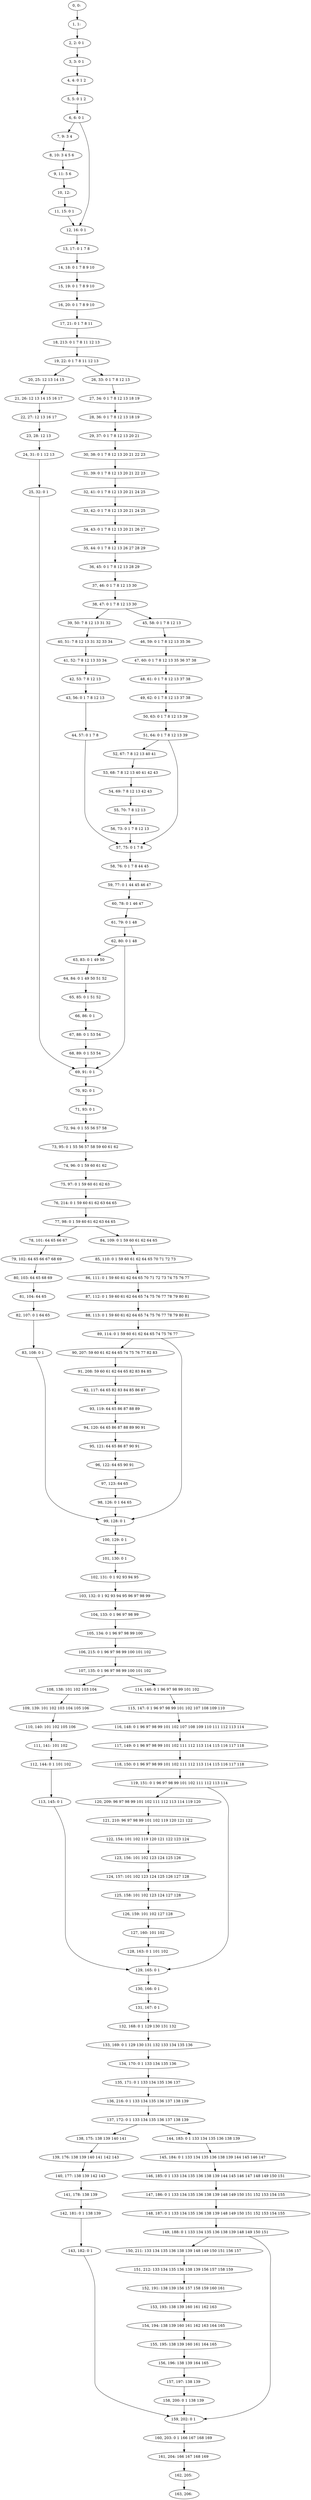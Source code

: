 digraph G {
0[label="0, 0: "];
1[label="1, 1: "];
2[label="2, 2: 0 1 "];
3[label="3, 3: 0 1 "];
4[label="4, 4: 0 1 2 "];
5[label="5, 5: 0 1 2 "];
6[label="6, 6: 0 1 "];
7[label="7, 9: 3 4 "];
8[label="8, 10: 3 4 5 6 "];
9[label="9, 11: 5 6 "];
10[label="10, 12: "];
11[label="11, 15: 0 1 "];
12[label="12, 16: 0 1 "];
13[label="13, 17: 0 1 7 8 "];
14[label="14, 18: 0 1 7 8 9 10 "];
15[label="15, 19: 0 1 7 8 9 10 "];
16[label="16, 20: 0 1 7 8 9 10 "];
17[label="17, 21: 0 1 7 8 11 "];
18[label="18, 213: 0 1 7 8 11 12 13 "];
19[label="19, 22: 0 1 7 8 11 12 13 "];
20[label="20, 25: 12 13 14 15 "];
21[label="21, 26: 12 13 14 15 16 17 "];
22[label="22, 27: 12 13 16 17 "];
23[label="23, 28: 12 13 "];
24[label="24, 31: 0 1 12 13 "];
25[label="25, 32: 0 1 "];
26[label="26, 33: 0 1 7 8 12 13 "];
27[label="27, 34: 0 1 7 8 12 13 18 19 "];
28[label="28, 36: 0 1 7 8 12 13 18 19 "];
29[label="29, 37: 0 1 7 8 12 13 20 21 "];
30[label="30, 38: 0 1 7 8 12 13 20 21 22 23 "];
31[label="31, 39: 0 1 7 8 12 13 20 21 22 23 "];
32[label="32, 41: 0 1 7 8 12 13 20 21 24 25 "];
33[label="33, 42: 0 1 7 8 12 13 20 21 24 25 "];
34[label="34, 43: 0 1 7 8 12 13 20 21 26 27 "];
35[label="35, 44: 0 1 7 8 12 13 26 27 28 29 "];
36[label="36, 45: 0 1 7 8 12 13 28 29 "];
37[label="37, 46: 0 1 7 8 12 13 30 "];
38[label="38, 47: 0 1 7 8 12 13 30 "];
39[label="39, 50: 7 8 12 13 31 32 "];
40[label="40, 51: 7 8 12 13 31 32 33 34 "];
41[label="41, 52: 7 8 12 13 33 34 "];
42[label="42, 53: 7 8 12 13 "];
43[label="43, 56: 0 1 7 8 12 13 "];
44[label="44, 57: 0 1 7 8 "];
45[label="45, 58: 0 1 7 8 12 13 "];
46[label="46, 59: 0 1 7 8 12 13 35 36 "];
47[label="47, 60: 0 1 7 8 12 13 35 36 37 38 "];
48[label="48, 61: 0 1 7 8 12 13 37 38 "];
49[label="49, 62: 0 1 7 8 12 13 37 38 "];
50[label="50, 63: 0 1 7 8 12 13 39 "];
51[label="51, 64: 0 1 7 8 12 13 39 "];
52[label="52, 67: 7 8 12 13 40 41 "];
53[label="53, 68: 7 8 12 13 40 41 42 43 "];
54[label="54, 69: 7 8 12 13 42 43 "];
55[label="55, 70: 7 8 12 13 "];
56[label="56, 73: 0 1 7 8 12 13 "];
57[label="57, 75: 0 1 7 8 "];
58[label="58, 76: 0 1 7 8 44 45 "];
59[label="59, 77: 0 1 44 45 46 47 "];
60[label="60, 78: 0 1 46 47 "];
61[label="61, 79: 0 1 48 "];
62[label="62, 80: 0 1 48 "];
63[label="63, 83: 0 1 49 50 "];
64[label="64, 84: 0 1 49 50 51 52 "];
65[label="65, 85: 0 1 51 52 "];
66[label="66, 86: 0 1 "];
67[label="67, 88: 0 1 53 54 "];
68[label="68, 89: 0 1 53 54 "];
69[label="69, 91: 0 1 "];
70[label="70, 92: 0 1 "];
71[label="71, 93: 0 1 "];
72[label="72, 94: 0 1 55 56 57 58 "];
73[label="73, 95: 0 1 55 56 57 58 59 60 61 62 "];
74[label="74, 96: 0 1 59 60 61 62 "];
75[label="75, 97: 0 1 59 60 61 62 63 "];
76[label="76, 214: 0 1 59 60 61 62 63 64 65 "];
77[label="77, 98: 0 1 59 60 61 62 63 64 65 "];
78[label="78, 101: 64 65 66 67 "];
79[label="79, 102: 64 65 66 67 68 69 "];
80[label="80, 103: 64 65 68 69 "];
81[label="81, 104: 64 65 "];
82[label="82, 107: 0 1 64 65 "];
83[label="83, 108: 0 1 "];
84[label="84, 109: 0 1 59 60 61 62 64 65 "];
85[label="85, 110: 0 1 59 60 61 62 64 65 70 71 72 73 "];
86[label="86, 111: 0 1 59 60 61 62 64 65 70 71 72 73 74 75 76 77 "];
87[label="87, 112: 0 1 59 60 61 62 64 65 74 75 76 77 78 79 80 81 "];
88[label="88, 113: 0 1 59 60 61 62 64 65 74 75 76 77 78 79 80 81 "];
89[label="89, 114: 0 1 59 60 61 62 64 65 74 75 76 77 "];
90[label="90, 207: 59 60 61 62 64 65 74 75 76 77 82 83 "];
91[label="91, 208: 59 60 61 62 64 65 82 83 84 85 "];
92[label="92, 117: 64 65 82 83 84 85 86 87 "];
93[label="93, 119: 64 65 86 87 88 89 "];
94[label="94, 120: 64 65 86 87 88 89 90 91 "];
95[label="95, 121: 64 65 86 87 90 91 "];
96[label="96, 122: 64 65 90 91 "];
97[label="97, 123: 64 65 "];
98[label="98, 126: 0 1 64 65 "];
99[label="99, 128: 0 1 "];
100[label="100, 129: 0 1 "];
101[label="101, 130: 0 1 "];
102[label="102, 131: 0 1 92 93 94 95 "];
103[label="103, 132: 0 1 92 93 94 95 96 97 98 99 "];
104[label="104, 133: 0 1 96 97 98 99 "];
105[label="105, 134: 0 1 96 97 98 99 100 "];
106[label="106, 215: 0 1 96 97 98 99 100 101 102 "];
107[label="107, 135: 0 1 96 97 98 99 100 101 102 "];
108[label="108, 138: 101 102 103 104 "];
109[label="109, 139: 101 102 103 104 105 106 "];
110[label="110, 140: 101 102 105 106 "];
111[label="111, 141: 101 102 "];
112[label="112, 144: 0 1 101 102 "];
113[label="113, 145: 0 1 "];
114[label="114, 146: 0 1 96 97 98 99 101 102 "];
115[label="115, 147: 0 1 96 97 98 99 101 102 107 108 109 110 "];
116[label="116, 148: 0 1 96 97 98 99 101 102 107 108 109 110 111 112 113 114 "];
117[label="117, 149: 0 1 96 97 98 99 101 102 111 112 113 114 115 116 117 118 "];
118[label="118, 150: 0 1 96 97 98 99 101 102 111 112 113 114 115 116 117 118 "];
119[label="119, 151: 0 1 96 97 98 99 101 102 111 112 113 114 "];
120[label="120, 209: 96 97 98 99 101 102 111 112 113 114 119 120 "];
121[label="121, 210: 96 97 98 99 101 102 119 120 121 122 "];
122[label="122, 154: 101 102 119 120 121 122 123 124 "];
123[label="123, 156: 101 102 123 124 125 126 "];
124[label="124, 157: 101 102 123 124 125 126 127 128 "];
125[label="125, 158: 101 102 123 124 127 128 "];
126[label="126, 159: 101 102 127 128 "];
127[label="127, 160: 101 102 "];
128[label="128, 163: 0 1 101 102 "];
129[label="129, 165: 0 1 "];
130[label="130, 166: 0 1 "];
131[label="131, 167: 0 1 "];
132[label="132, 168: 0 1 129 130 131 132 "];
133[label="133, 169: 0 1 129 130 131 132 133 134 135 136 "];
134[label="134, 170: 0 1 133 134 135 136 "];
135[label="135, 171: 0 1 133 134 135 136 137 "];
136[label="136, 216: 0 1 133 134 135 136 137 138 139 "];
137[label="137, 172: 0 1 133 134 135 136 137 138 139 "];
138[label="138, 175: 138 139 140 141 "];
139[label="139, 176: 138 139 140 141 142 143 "];
140[label="140, 177: 138 139 142 143 "];
141[label="141, 178: 138 139 "];
142[label="142, 181: 0 1 138 139 "];
143[label="143, 182: 0 1 "];
144[label="144, 183: 0 1 133 134 135 136 138 139 "];
145[label="145, 184: 0 1 133 134 135 136 138 139 144 145 146 147 "];
146[label="146, 185: 0 1 133 134 135 136 138 139 144 145 146 147 148 149 150 151 "];
147[label="147, 186: 0 1 133 134 135 136 138 139 148 149 150 151 152 153 154 155 "];
148[label="148, 187: 0 1 133 134 135 136 138 139 148 149 150 151 152 153 154 155 "];
149[label="149, 188: 0 1 133 134 135 136 138 139 148 149 150 151 "];
150[label="150, 211: 133 134 135 136 138 139 148 149 150 151 156 157 "];
151[label="151, 212: 133 134 135 136 138 139 156 157 158 159 "];
152[label="152, 191: 138 139 156 157 158 159 160 161 "];
153[label="153, 193: 138 139 160 161 162 163 "];
154[label="154, 194: 138 139 160 161 162 163 164 165 "];
155[label="155, 195: 138 139 160 161 164 165 "];
156[label="156, 196: 138 139 164 165 "];
157[label="157, 197: 138 139 "];
158[label="158, 200: 0 1 138 139 "];
159[label="159, 202: 0 1 "];
160[label="160, 203: 0 1 166 167 168 169 "];
161[label="161, 204: 166 167 168 169 "];
162[label="162, 205: "];
163[label="163, 206: "];
0->1 ;
1->2 ;
2->3 ;
3->4 ;
4->5 ;
5->6 ;
6->7 ;
6->12 ;
7->8 ;
8->9 ;
9->10 ;
10->11 ;
11->12 ;
12->13 ;
13->14 ;
14->15 ;
15->16 ;
16->17 ;
17->18 ;
18->19 ;
19->20 ;
19->26 ;
20->21 ;
21->22 ;
22->23 ;
23->24 ;
24->25 ;
25->69 ;
26->27 ;
27->28 ;
28->29 ;
29->30 ;
30->31 ;
31->32 ;
32->33 ;
33->34 ;
34->35 ;
35->36 ;
36->37 ;
37->38 ;
38->39 ;
38->45 ;
39->40 ;
40->41 ;
41->42 ;
42->43 ;
43->44 ;
44->57 ;
45->46 ;
46->47 ;
47->48 ;
48->49 ;
49->50 ;
50->51 ;
51->52 ;
51->57 ;
52->53 ;
53->54 ;
54->55 ;
55->56 ;
56->57 ;
57->58 ;
58->59 ;
59->60 ;
60->61 ;
61->62 ;
62->63 ;
62->69 ;
63->64 ;
64->65 ;
65->66 ;
66->67 ;
67->68 ;
68->69 ;
69->70 ;
70->71 ;
71->72 ;
72->73 ;
73->74 ;
74->75 ;
75->76 ;
76->77 ;
77->78 ;
77->84 ;
78->79 ;
79->80 ;
80->81 ;
81->82 ;
82->83 ;
83->99 ;
84->85 ;
85->86 ;
86->87 ;
87->88 ;
88->89 ;
89->90 ;
89->99 ;
90->91 ;
91->92 ;
92->93 ;
93->94 ;
94->95 ;
95->96 ;
96->97 ;
97->98 ;
98->99 ;
99->100 ;
100->101 ;
101->102 ;
102->103 ;
103->104 ;
104->105 ;
105->106 ;
106->107 ;
107->108 ;
107->114 ;
108->109 ;
109->110 ;
110->111 ;
111->112 ;
112->113 ;
113->129 ;
114->115 ;
115->116 ;
116->117 ;
117->118 ;
118->119 ;
119->120 ;
119->129 ;
120->121 ;
121->122 ;
122->123 ;
123->124 ;
124->125 ;
125->126 ;
126->127 ;
127->128 ;
128->129 ;
129->130 ;
130->131 ;
131->132 ;
132->133 ;
133->134 ;
134->135 ;
135->136 ;
136->137 ;
137->138 ;
137->144 ;
138->139 ;
139->140 ;
140->141 ;
141->142 ;
142->143 ;
143->159 ;
144->145 ;
145->146 ;
146->147 ;
147->148 ;
148->149 ;
149->150 ;
149->159 ;
150->151 ;
151->152 ;
152->153 ;
153->154 ;
154->155 ;
155->156 ;
156->157 ;
157->158 ;
158->159 ;
159->160 ;
160->161 ;
161->162 ;
162->163 ;
}
